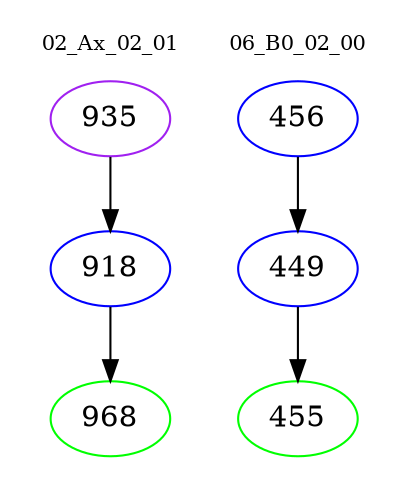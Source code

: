 digraph{
subgraph cluster_0 {
color = white
label = "02_Ax_02_01";
fontsize=10;
T0_935 [label="935", color="purple"]
T0_935 -> T0_918 [color="black"]
T0_918 [label="918", color="blue"]
T0_918 -> T0_968 [color="black"]
T0_968 [label="968", color="green"]
}
subgraph cluster_1 {
color = white
label = "06_B0_02_00";
fontsize=10;
T1_456 [label="456", color="blue"]
T1_456 -> T1_449 [color="black"]
T1_449 [label="449", color="blue"]
T1_449 -> T1_455 [color="black"]
T1_455 [label="455", color="green"]
}
}

